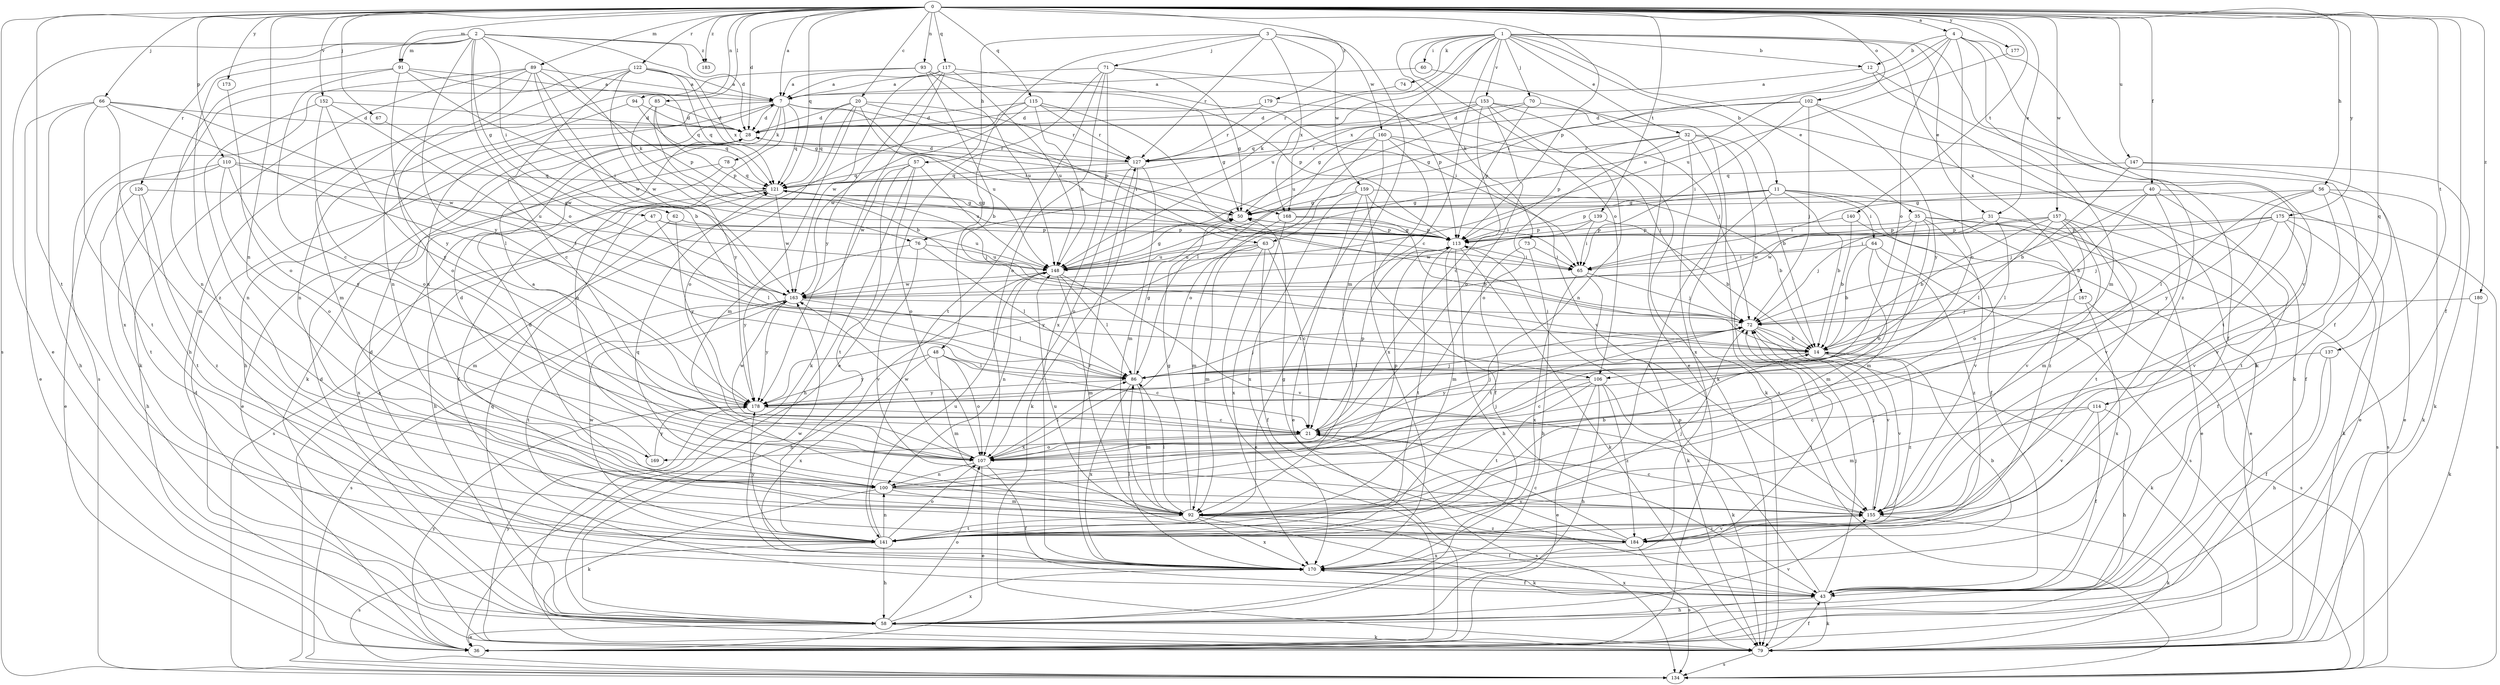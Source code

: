 strict digraph  {
0;
1;
2;
3;
4;
7;
11;
12;
14;
20;
21;
28;
31;
32;
35;
36;
40;
43;
47;
48;
50;
56;
57;
58;
60;
62;
63;
64;
65;
66;
67;
70;
71;
72;
73;
74;
76;
78;
79;
85;
86;
89;
91;
92;
93;
94;
100;
102;
106;
107;
110;
113;
114;
115;
117;
121;
122;
126;
127;
134;
137;
139;
140;
141;
147;
148;
152;
153;
155;
157;
159;
160;
163;
167;
168;
169;
170;
173;
175;
177;
178;
179;
180;
183;
184;
0 -> 4  [label=a];
0 -> 7  [label=a];
0 -> 20  [label=c];
0 -> 28  [label=d];
0 -> 31  [label=e];
0 -> 40  [label=f];
0 -> 43  [label=f];
0 -> 56  [label=h];
0 -> 66  [label=j];
0 -> 67  [label=j];
0 -> 85  [label=l];
0 -> 89  [label=m];
0 -> 91  [label=m];
0 -> 93  [label=n];
0 -> 94  [label=n];
0 -> 100  [label=n];
0 -> 102  [label=o];
0 -> 110  [label=p];
0 -> 113  [label=p];
0 -> 114  [label=q];
0 -> 115  [label=q];
0 -> 117  [label=q];
0 -> 121  [label=q];
0 -> 122  [label=r];
0 -> 134  [label=s];
0 -> 137  [label=t];
0 -> 139  [label=t];
0 -> 140  [label=t];
0 -> 141  [label=t];
0 -> 147  [label=u];
0 -> 152  [label=v];
0 -> 157  [label=w];
0 -> 173  [label=y];
0 -> 175  [label=y];
0 -> 177  [label=y];
0 -> 179  [label=z];
0 -> 180  [label=z];
0 -> 183  [label=z];
1 -> 11  [label=b];
1 -> 12  [label=b];
1 -> 21  [label=c];
1 -> 31  [label=e];
1 -> 32  [label=e];
1 -> 35  [label=e];
1 -> 43  [label=f];
1 -> 60  [label=i];
1 -> 70  [label=j];
1 -> 73  [label=k];
1 -> 74  [label=k];
1 -> 76  [label=k];
1 -> 106  [label=o];
1 -> 148  [label=u];
1 -> 153  [label=v];
1 -> 167  [label=x];
1 -> 168  [label=x];
2 -> 28  [label=d];
2 -> 36  [label=e];
2 -> 47  [label=g];
2 -> 62  [label=i];
2 -> 76  [label=k];
2 -> 91  [label=m];
2 -> 106  [label=o];
2 -> 126  [label=r];
2 -> 168  [label=x];
2 -> 178  [label=y];
2 -> 183  [label=z];
2 -> 184  [label=z];
3 -> 48  [label=g];
3 -> 57  [label=h];
3 -> 71  [label=j];
3 -> 92  [label=m];
3 -> 127  [label=r];
3 -> 159  [label=w];
3 -> 160  [label=w];
3 -> 168  [label=x];
4 -> 12  [label=b];
4 -> 63  [label=i];
4 -> 92  [label=m];
4 -> 106  [label=o];
4 -> 107  [label=o];
4 -> 148  [label=u];
4 -> 155  [label=v];
4 -> 184  [label=z];
7 -> 28  [label=d];
7 -> 58  [label=h];
7 -> 63  [label=i];
7 -> 78  [label=k];
7 -> 79  [label=k];
7 -> 100  [label=n];
7 -> 113  [label=p];
7 -> 121  [label=q];
7 -> 169  [label=x];
11 -> 14  [label=b];
11 -> 43  [label=f];
11 -> 50  [label=g];
11 -> 64  [label=i];
11 -> 113  [label=p];
11 -> 141  [label=t];
11 -> 148  [label=u];
11 -> 184  [label=z];
12 -> 7  [label=a];
12 -> 43  [label=f];
12 -> 79  [label=k];
14 -> 86  [label=l];
14 -> 155  [label=v];
14 -> 184  [label=z];
20 -> 28  [label=d];
20 -> 65  [label=i];
20 -> 92  [label=m];
20 -> 107  [label=o];
20 -> 121  [label=q];
20 -> 127  [label=r];
20 -> 148  [label=u];
21 -> 72  [label=j];
21 -> 107  [label=o];
21 -> 113  [label=p];
21 -> 134  [label=s];
21 -> 163  [label=w];
21 -> 169  [label=x];
28 -> 127  [label=r];
31 -> 86  [label=l];
31 -> 92  [label=m];
31 -> 113  [label=p];
31 -> 163  [label=w];
32 -> 14  [label=b];
32 -> 79  [label=k];
32 -> 107  [label=o];
32 -> 113  [label=p];
32 -> 127  [label=r];
32 -> 155  [label=v];
32 -> 170  [label=x];
35 -> 36  [label=e];
35 -> 72  [label=j];
35 -> 92  [label=m];
35 -> 107  [label=o];
35 -> 113  [label=p];
35 -> 134  [label=s];
35 -> 155  [label=v];
36 -> 28  [label=d];
36 -> 178  [label=y];
40 -> 14  [label=b];
40 -> 36  [label=e];
40 -> 50  [label=g];
40 -> 65  [label=i];
40 -> 72  [label=j];
40 -> 141  [label=t];
40 -> 155  [label=v];
43 -> 58  [label=h];
43 -> 72  [label=j];
43 -> 79  [label=k];
43 -> 113  [label=p];
43 -> 170  [label=x];
47 -> 86  [label=l];
47 -> 113  [label=p];
47 -> 148  [label=u];
47 -> 170  [label=x];
48 -> 21  [label=c];
48 -> 86  [label=l];
48 -> 92  [label=m];
48 -> 107  [label=o];
48 -> 170  [label=x];
48 -> 178  [label=y];
50 -> 113  [label=p];
50 -> 121  [label=q];
56 -> 36  [label=e];
56 -> 50  [label=g];
56 -> 79  [label=k];
56 -> 86  [label=l];
56 -> 155  [label=v];
56 -> 178  [label=y];
57 -> 58  [label=h];
57 -> 107  [label=o];
57 -> 121  [label=q];
57 -> 141  [label=t];
57 -> 148  [label=u];
57 -> 163  [label=w];
58 -> 28  [label=d];
58 -> 36  [label=e];
58 -> 79  [label=k];
58 -> 107  [label=o];
58 -> 121  [label=q];
58 -> 155  [label=v];
58 -> 170  [label=x];
60 -> 7  [label=a];
60 -> 36  [label=e];
62 -> 92  [label=m];
62 -> 113  [label=p];
62 -> 178  [label=y];
63 -> 21  [label=c];
63 -> 36  [label=e];
63 -> 43  [label=f];
63 -> 92  [label=m];
63 -> 148  [label=u];
63 -> 178  [label=y];
64 -> 14  [label=b];
64 -> 65  [label=i];
64 -> 92  [label=m];
64 -> 134  [label=s];
64 -> 184  [label=z];
65 -> 72  [label=j];
65 -> 79  [label=k];
65 -> 170  [label=x];
66 -> 28  [label=d];
66 -> 36  [label=e];
66 -> 58  [label=h];
66 -> 86  [label=l];
66 -> 92  [label=m];
66 -> 141  [label=t];
66 -> 163  [label=w];
67 -> 163  [label=w];
70 -> 28  [label=d];
70 -> 79  [label=k];
70 -> 113  [label=p];
70 -> 148  [label=u];
71 -> 7  [label=a];
71 -> 36  [label=e];
71 -> 50  [label=g];
71 -> 107  [label=o];
71 -> 113  [label=p];
71 -> 141  [label=t];
71 -> 170  [label=x];
72 -> 14  [label=b];
72 -> 79  [label=k];
72 -> 155  [label=v];
73 -> 58  [label=h];
73 -> 65  [label=i];
73 -> 141  [label=t];
74 -> 127  [label=r];
76 -> 86  [label=l];
76 -> 148  [label=u];
76 -> 155  [label=v];
76 -> 178  [label=y];
78 -> 36  [label=e];
78 -> 43  [label=f];
78 -> 121  [label=q];
79 -> 43  [label=f];
79 -> 134  [label=s];
79 -> 178  [label=y];
85 -> 14  [label=b];
85 -> 28  [label=d];
85 -> 113  [label=p];
85 -> 178  [label=y];
86 -> 50  [label=g];
86 -> 72  [label=j];
86 -> 92  [label=m];
86 -> 170  [label=x];
86 -> 178  [label=y];
89 -> 7  [label=a];
89 -> 14  [label=b];
89 -> 79  [label=k];
89 -> 92  [label=m];
89 -> 100  [label=n];
89 -> 113  [label=p];
89 -> 134  [label=s];
89 -> 163  [label=w];
91 -> 7  [label=a];
91 -> 21  [label=c];
91 -> 65  [label=i];
91 -> 100  [label=n];
91 -> 121  [label=q];
91 -> 178  [label=y];
92 -> 43  [label=f];
92 -> 50  [label=g];
92 -> 79  [label=k];
92 -> 86  [label=l];
92 -> 121  [label=q];
92 -> 141  [label=t];
92 -> 170  [label=x];
92 -> 184  [label=z];
93 -> 7  [label=a];
93 -> 14  [label=b];
93 -> 58  [label=h];
93 -> 113  [label=p];
93 -> 148  [label=u];
94 -> 28  [label=d];
94 -> 100  [label=n];
94 -> 121  [label=q];
100 -> 14  [label=b];
100 -> 72  [label=j];
100 -> 79  [label=k];
100 -> 92  [label=m];
100 -> 113  [label=p];
100 -> 155  [label=v];
102 -> 28  [label=d];
102 -> 50  [label=g];
102 -> 65  [label=i];
102 -> 72  [label=j];
102 -> 141  [label=t];
102 -> 178  [label=y];
106 -> 21  [label=c];
106 -> 36  [label=e];
106 -> 58  [label=h];
106 -> 79  [label=k];
106 -> 141  [label=t];
106 -> 178  [label=y];
106 -> 184  [label=z];
107 -> 7  [label=a];
107 -> 36  [label=e];
107 -> 43  [label=f];
107 -> 86  [label=l];
107 -> 100  [label=n];
107 -> 163  [label=w];
110 -> 36  [label=e];
110 -> 107  [label=o];
110 -> 121  [label=q];
110 -> 141  [label=t];
110 -> 148  [label=u];
110 -> 178  [label=y];
113 -> 50  [label=g];
113 -> 58  [label=h];
113 -> 65  [label=i];
113 -> 79  [label=k];
113 -> 92  [label=m];
113 -> 141  [label=t];
113 -> 148  [label=u];
114 -> 21  [label=c];
114 -> 43  [label=f];
114 -> 58  [label=h];
114 -> 92  [label=m];
114 -> 155  [label=v];
115 -> 28  [label=d];
115 -> 50  [label=g];
115 -> 72  [label=j];
115 -> 127  [label=r];
115 -> 134  [label=s];
115 -> 148  [label=u];
115 -> 163  [label=w];
117 -> 7  [label=a];
117 -> 65  [label=i];
117 -> 79  [label=k];
117 -> 148  [label=u];
117 -> 163  [label=w];
117 -> 178  [label=y];
121 -> 50  [label=g];
121 -> 58  [label=h];
121 -> 72  [label=j];
121 -> 134  [label=s];
121 -> 163  [label=w];
122 -> 7  [label=a];
122 -> 21  [label=c];
122 -> 50  [label=g];
122 -> 107  [label=o];
122 -> 121  [label=q];
122 -> 163  [label=w];
122 -> 170  [label=x];
126 -> 50  [label=g];
126 -> 58  [label=h];
126 -> 141  [label=t];
126 -> 184  [label=z];
127 -> 28  [label=d];
127 -> 79  [label=k];
127 -> 92  [label=m];
127 -> 107  [label=o];
127 -> 121  [label=q];
137 -> 43  [label=f];
137 -> 58  [label=h];
137 -> 86  [label=l];
139 -> 14  [label=b];
139 -> 65  [label=i];
139 -> 113  [label=p];
139 -> 163  [label=w];
140 -> 14  [label=b];
140 -> 36  [label=e];
140 -> 113  [label=p];
141 -> 58  [label=h];
141 -> 72  [label=j];
141 -> 100  [label=n];
141 -> 107  [label=o];
141 -> 134  [label=s];
141 -> 148  [label=u];
141 -> 163  [label=w];
141 -> 178  [label=y];
147 -> 14  [label=b];
147 -> 43  [label=f];
147 -> 79  [label=k];
147 -> 121  [label=q];
148 -> 50  [label=g];
148 -> 58  [label=h];
148 -> 86  [label=l];
148 -> 92  [label=m];
148 -> 100  [label=n];
148 -> 155  [label=v];
148 -> 163  [label=w];
152 -> 28  [label=d];
152 -> 86  [label=l];
152 -> 100  [label=n];
152 -> 107  [label=o];
152 -> 178  [label=y];
153 -> 21  [label=c];
153 -> 28  [label=d];
153 -> 50  [label=g];
153 -> 79  [label=k];
153 -> 100  [label=n];
153 -> 107  [label=o];
153 -> 121  [label=q];
153 -> 134  [label=s];
155 -> 21  [label=c];
155 -> 28  [label=d];
155 -> 72  [label=j];
155 -> 79  [label=k];
155 -> 184  [label=z];
157 -> 14  [label=b];
157 -> 43  [label=f];
157 -> 86  [label=l];
157 -> 107  [label=o];
157 -> 113  [label=p];
157 -> 141  [label=t];
157 -> 155  [label=v];
157 -> 163  [label=w];
159 -> 14  [label=b];
159 -> 36  [label=e];
159 -> 43  [label=f];
159 -> 50  [label=g];
159 -> 65  [label=i];
159 -> 170  [label=x];
160 -> 72  [label=j];
160 -> 86  [label=l];
160 -> 107  [label=o];
160 -> 127  [label=r];
160 -> 141  [label=t];
160 -> 155  [label=v];
160 -> 170  [label=x];
163 -> 72  [label=j];
163 -> 86  [label=l];
163 -> 134  [label=s];
163 -> 141  [label=t];
163 -> 178  [label=y];
167 -> 72  [label=j];
167 -> 134  [label=s];
167 -> 170  [label=x];
168 -> 14  [label=b];
168 -> 92  [label=m];
168 -> 113  [label=p];
168 -> 170  [label=x];
169 -> 28  [label=d];
169 -> 178  [label=y];
170 -> 14  [label=b];
170 -> 28  [label=d];
170 -> 43  [label=f];
170 -> 72  [label=j];
170 -> 86  [label=l];
170 -> 127  [label=r];
170 -> 163  [label=w];
173 -> 107  [label=o];
175 -> 65  [label=i];
175 -> 72  [label=j];
175 -> 79  [label=k];
175 -> 107  [label=o];
175 -> 113  [label=p];
175 -> 134  [label=s];
175 -> 155  [label=v];
177 -> 148  [label=u];
178 -> 21  [label=c];
178 -> 72  [label=j];
179 -> 28  [label=d];
179 -> 72  [label=j];
179 -> 127  [label=r];
180 -> 72  [label=j];
180 -> 79  [label=k];
184 -> 21  [label=c];
184 -> 50  [label=g];
184 -> 134  [label=s];
184 -> 148  [label=u];
184 -> 155  [label=v];
184 -> 170  [label=x];
}
